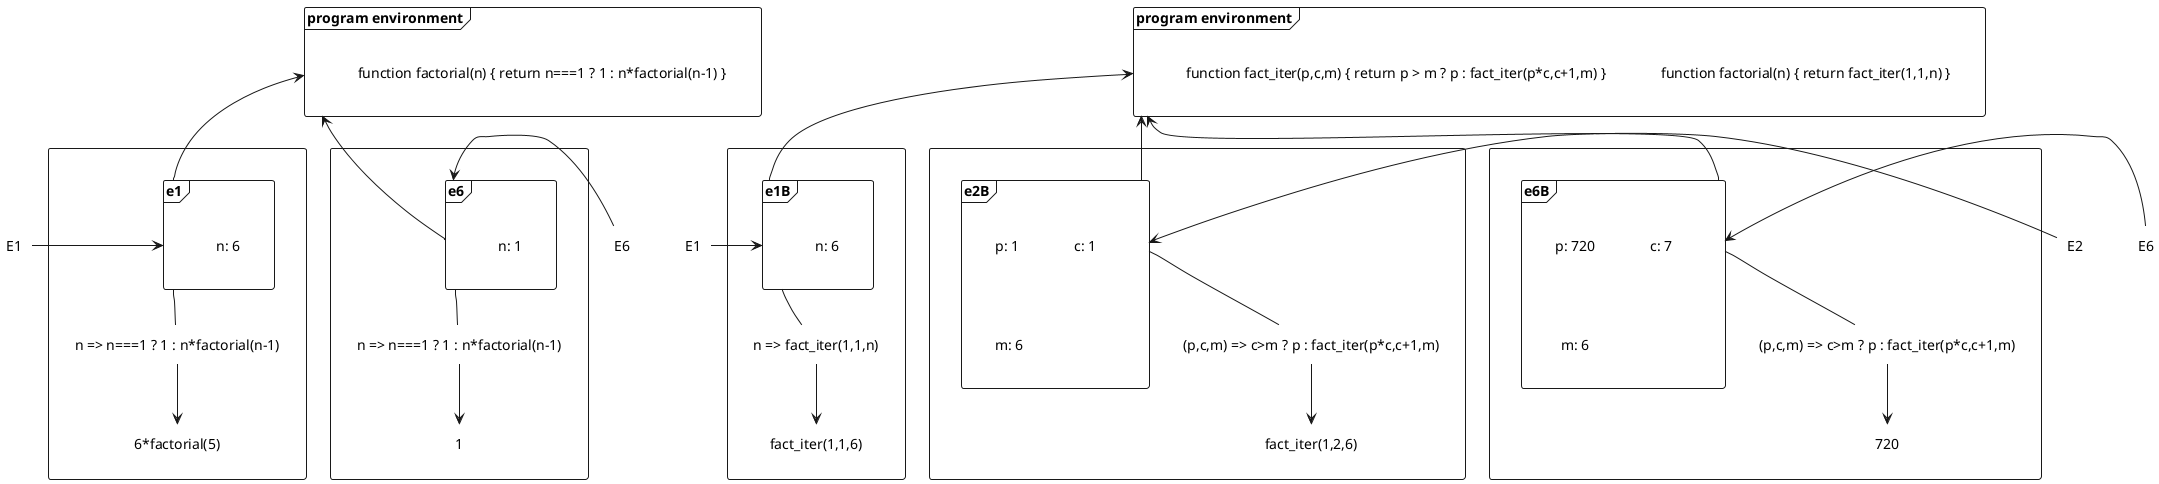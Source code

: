 @startuml enviroment model of evaluation
!define ID label
!define TEXT label

frame "program environment" as global {
  TEXT "function factorial(n) { return n===1 ? 1 : n*factorial(n-1) }"
}

ID "E1" as id1
rectangle {
  frame e1 {
    TEXT "n: 6" as v1
  }
  TEXT "n => n===1 ? 1 : n*factorial(n-1)" as f1
  TEXT "6*factorial(5)" as f1A
}

ID "E6" as id6
rectangle {
  frame e6 {
    TEXT "n: 1" as v6
  }
  TEXT "n => n===1 ? 1 : n*factorial(n-1)" as f6
  TEXT "1" as f6A
}

f1 -up- e1
id1 -> e1
e1 -up-> global
f1A <-up- f1

f6 -up- e6
id6 -right-> e6
e6 -up-> global
f6A <-up- f6

frame "program environment" as globalB {
  TEXT "function factorial(n) { return fact_iter(1,1,n) }" as t1B
  TEXT "function fact_iter(p,c,m) { return p > m ? p : fact_iter(p*c,c+1,m) }" as t2B
}

ID "E1" as id1B
rectangle {
  frame e1B {
    TEXT "n: 6"
  }
  TEXT "n => fact_iter(1,1,n)" as f1B
  TEXT "fact_iter(1,1,6)" as f1BB
}

ID "E2" as id2B
rectangle {
  frame e2B {
    TEXT "p: 1"
    TEXT "c: 1"
    TEXT "m: 6"
  }
  TEXT "(p,c,m) => c>m ? p : fact_iter(p*c,c+1,m)" as f2B
  TEXT "fact_iter(1,2,6)" as f2BB
}

ID "E6" as id6B
rectangle {
  frame e6B {
    TEXT "p: 720"
    TEXT "c: 7"
    TEXT "m: 6" as E6V
  }
  TEXT "(p,c,m) => c>m ? p : fact_iter(p*c,c+1,m)" as f6B
  TEXT "720" as f6BB
}

f1B -up- e1B
id1B -> e1B
e1B -up-> globalB
f1BB <-up- f1B

f2B -up- e2B
id2B -> e2B
e2B -up-> globalB
f2BB <-up- f2B

f6B -up- e6B
id6B -right-> e6B
e6B -up-> globalB
f6BB <-up- f6B

@enduml